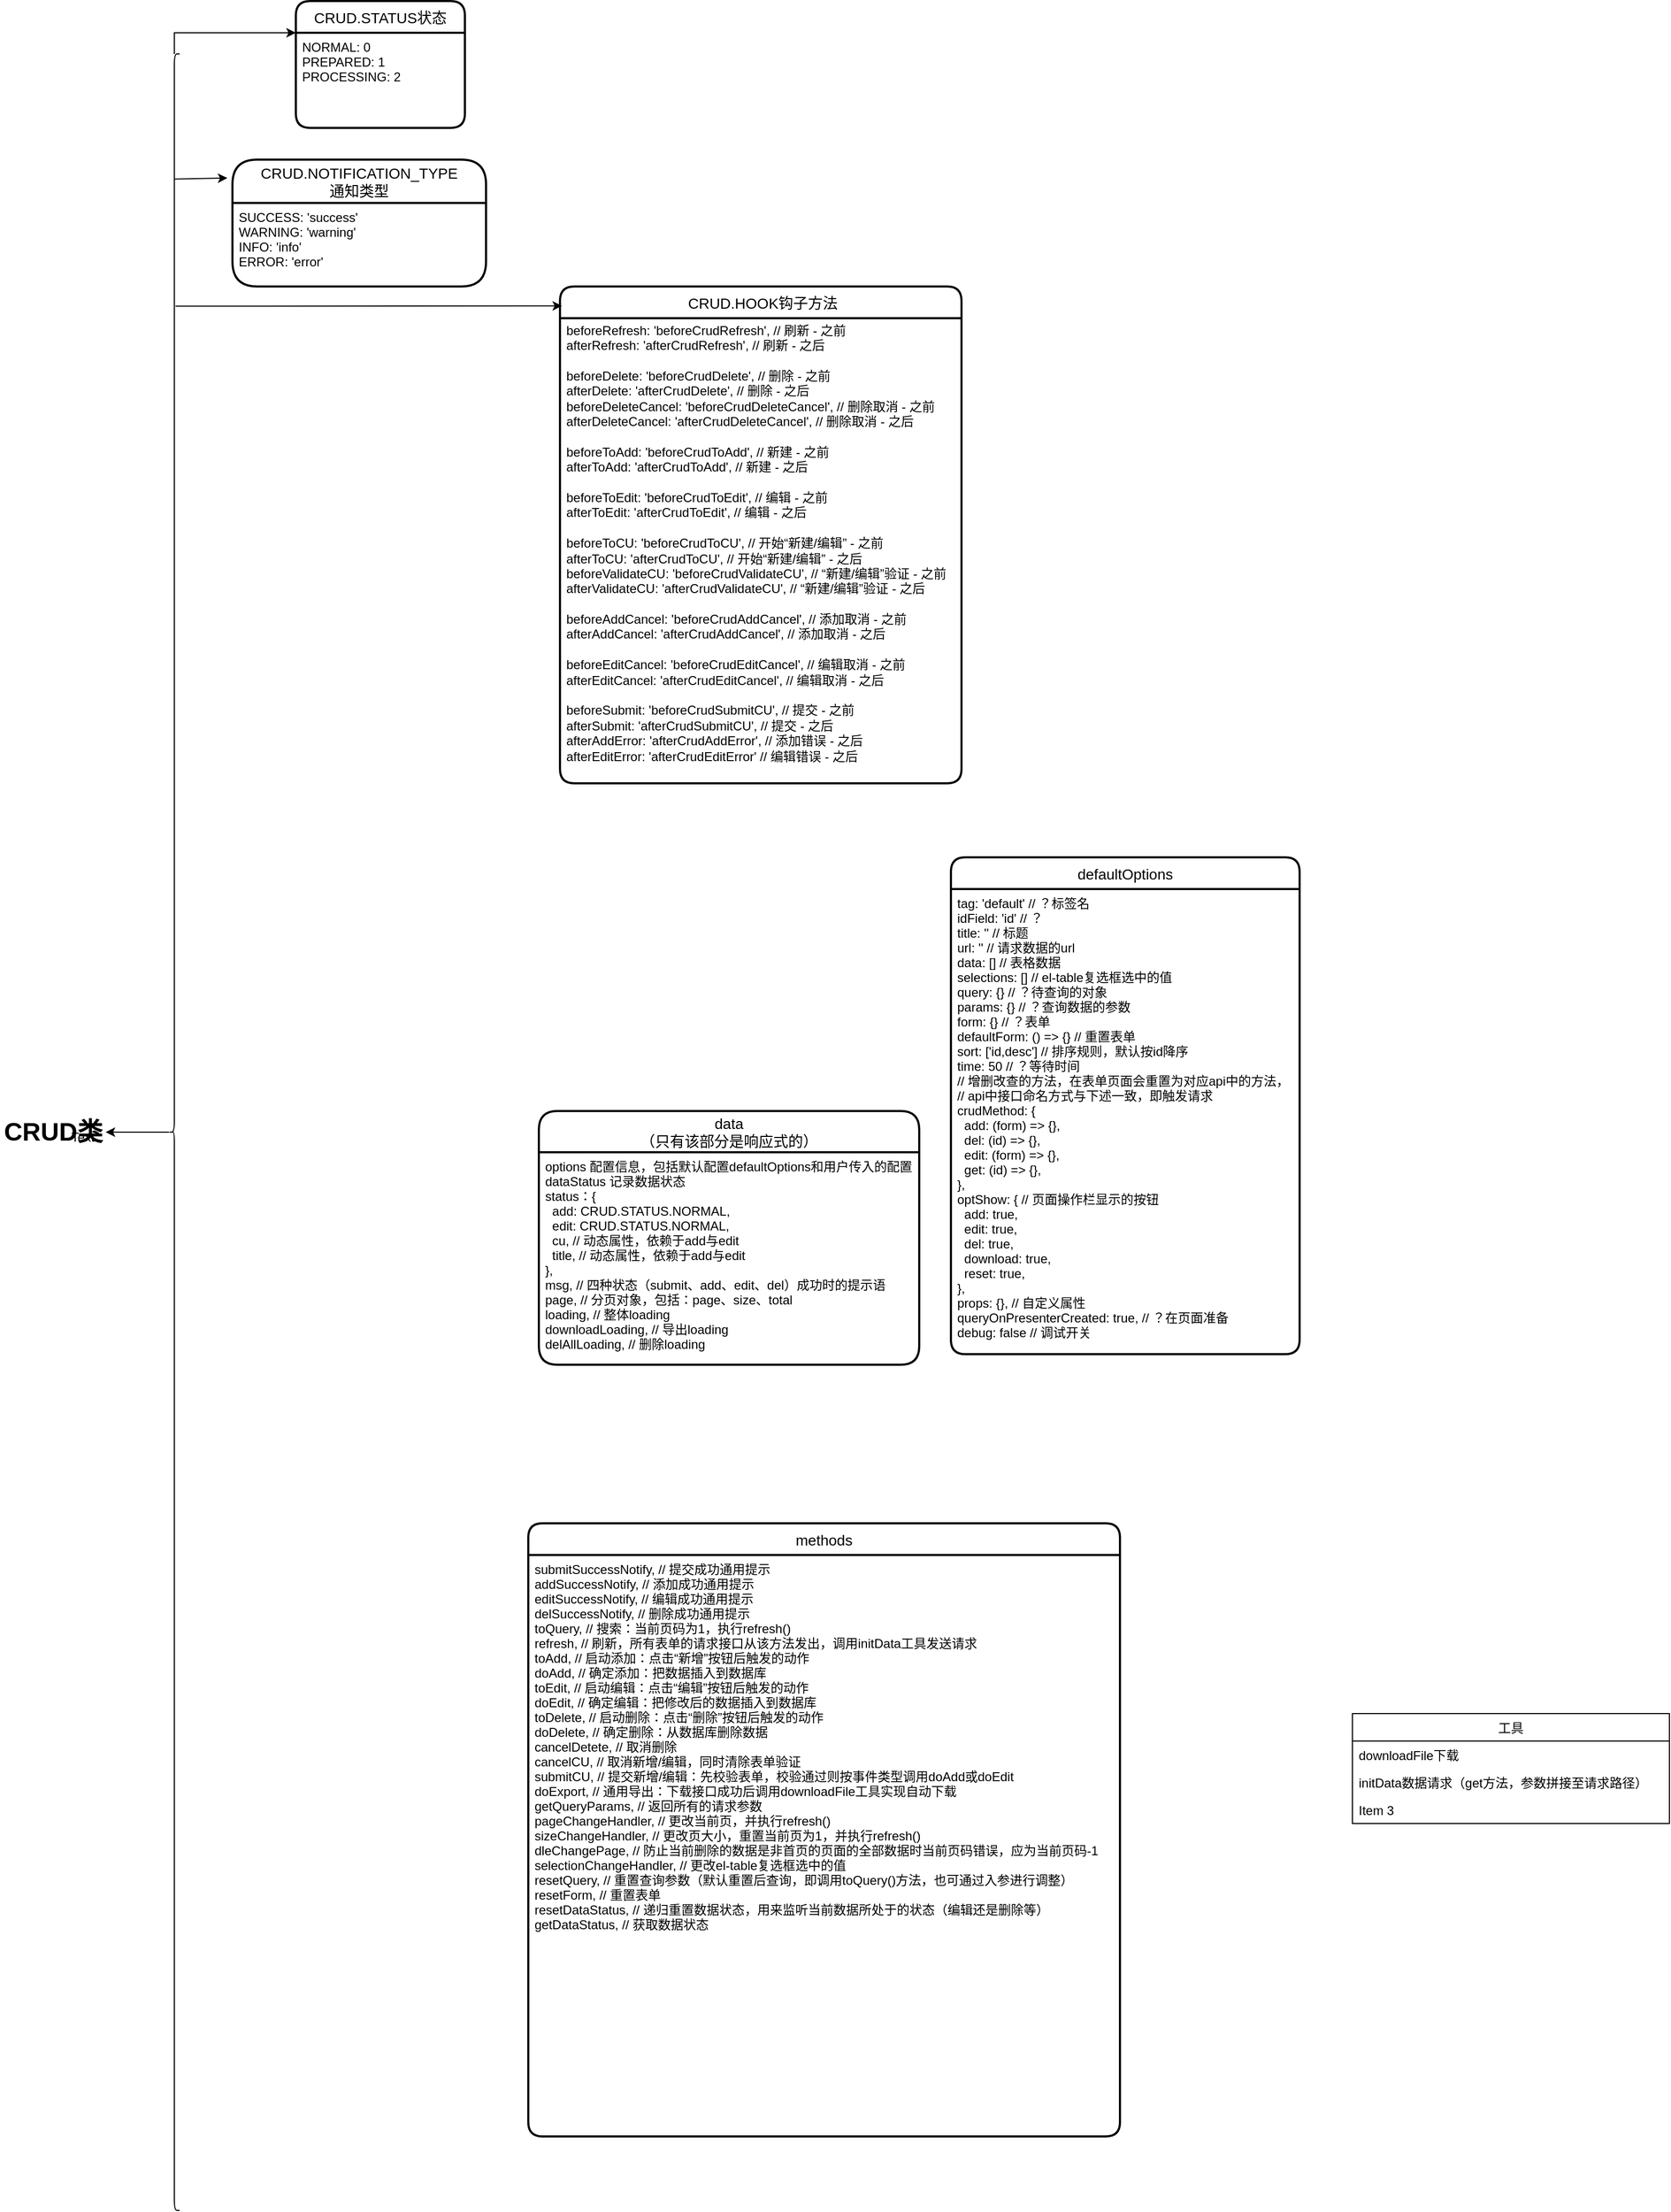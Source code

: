 <mxfile version="13.0.3" type="device"><diagram id="wk-aDKadbJKl-pEpEBbz" name="第 1 页"><mxGraphModel dx="640" dy="402" grid="1" gridSize="10" guides="1" tooltips="1" connect="1" arrows="1" fold="1" page="1" pageScale="1" pageWidth="827" pageHeight="1169" math="0" shadow="0"><root><mxCell id="0"/><mxCell id="1" parent="0"/><mxCell id="yUMmH5sU05Rail_S7JYU-5" value="CRUD.HOOK钩子方法" style="swimlane;childLayout=stackLayout;horizontal=1;startSize=30;horizontalStack=0;rounded=1;fontSize=14;fontStyle=0;strokeWidth=2;resizeParent=0;resizeLast=1;shadow=0;dashed=0;align=center;labelBackgroundColor=none;spacingLeft=4;" parent="1" vertex="1"><mxGeometry x="600" y="280" width="380" height="470" as="geometry"/></mxCell><mxCell id="yUMmH5sU05Rail_S7JYU-7" value="&lt;div&gt;&lt;span&gt;beforeRefresh: 'beforeCrudRefresh', // 刷新 - 之前&lt;/span&gt;&lt;/div&gt;&lt;div&gt;afterRefresh: 'afterCrudRefresh', // 刷新 - 之后&lt;/div&gt;&lt;div&gt;&lt;br&gt;&lt;/div&gt;&lt;div&gt;beforeDelete: 'beforeCrudDelete', // 删除 - 之前&lt;/div&gt;&lt;div&gt;afterDelete: 'afterCrudDelete', // 删除 - 之后&lt;/div&gt;&lt;div&gt;&lt;span&gt;beforeDeleteCancel: 'beforeCrudDeleteCancel', // 删除取消 - 之前&lt;/span&gt;&lt;/div&gt;&lt;div&gt;&lt;span&gt;afterDeleteCancel: 'afterCrudDeleteCancel', // 删除取消 - 之后&lt;/span&gt;&lt;/div&gt;&lt;div&gt;&lt;span&gt;&lt;br&gt;&lt;/span&gt;&lt;/div&gt;&lt;div&gt;&lt;span&gt;beforeToAdd: 'beforeCrudToAdd', // 新建 - 之前&lt;/span&gt;&lt;/div&gt;&lt;div&gt;&lt;span&gt;afterToAdd: 'afterCrudToAdd', // 新建 - 之后&lt;/span&gt;&lt;/div&gt;&lt;div&gt;&lt;span&gt;&lt;br&gt;&lt;/span&gt;&lt;/div&gt;&lt;div&gt;&lt;span&gt;beforeToEdit: 'beforeCrudToEdit', // 编辑 - 之前&lt;/span&gt;&lt;/div&gt;&lt;div&gt;&lt;span&gt;afterToEdit: 'afterCrudToEdit', // 编辑 - 之后&lt;/span&gt;&lt;br&gt;&lt;/div&gt;&lt;div&gt;&lt;span&gt;&lt;br&gt;&lt;/span&gt;&lt;/div&gt;&lt;div&gt;&lt;span&gt;beforeToCU: 'beforeCrudToCU', // 开始“新建/编辑” - 之前&lt;/span&gt;&lt;/div&gt;&lt;div&gt;afterToCU: 'afterCrudToCU', // 开始“新建/编辑” - 之后&lt;/div&gt;&lt;div&gt;&lt;span&gt;beforeValidateCU: 'beforeCrudValidateCU', // “新建/编辑”验证 - 之前&lt;/span&gt;&lt;br&gt;&lt;/div&gt;&lt;div&gt;&lt;span&gt;afterValidateCU: 'afterCrudValidateCU', // “新建/编辑”验证 - 之后&lt;/span&gt;&lt;/div&gt;&lt;div&gt;&lt;br&gt;&lt;/div&gt;&lt;div&gt;&lt;span&gt;beforeAddCancel: 'beforeCrudAddCancel', // 添加取消 - 之前&lt;/span&gt;&lt;br&gt;&lt;/div&gt;&lt;div&gt;&lt;span&gt;afterAddCancel: 'afterCrudAddCancel', // 添加取消 - 之后&lt;/span&gt;&lt;/div&gt;&lt;div&gt;&lt;span&gt;&lt;br&gt;&lt;/span&gt;&lt;/div&gt;&lt;div&gt;&lt;span&gt;beforeEditCancel: 'beforeCrudEditCancel', // 编辑取消 - 之前&lt;/span&gt;&lt;/div&gt;&lt;div&gt;&lt;span&gt;afterEditCancel: 'afterCrudEditCancel', // 编辑取消 - 之后&lt;/span&gt;&lt;/div&gt;&lt;div&gt;&lt;span&gt;&lt;br&gt;&lt;/span&gt;&lt;/div&gt;&lt;div&gt;&lt;span&gt;beforeSubmit: 'beforeCrudSubmitCU', // 提交 - 之前&lt;/span&gt;&lt;/div&gt;&lt;div&gt;&lt;span&gt;afterSubmit: 'afterCrudSubmitCU', // 提交 - 之后&lt;/span&gt;&lt;/div&gt;&lt;div&gt;afterAddError: 'afterCrudAddError', // 添加错误 - 之后&lt;/div&gt;&lt;div&gt;afterEditError: 'afterCrudEditError' // 编辑错误 - 之后&lt;/div&gt;&lt;div&gt;&lt;br&gt;&lt;/div&gt;" style="text;html=1;align=left;verticalAlign=middle;resizable=0;points=[];autosize=1;fontColor=#000000;spacingLeft=4;" parent="yUMmH5sU05Rail_S7JYU-5" vertex="1"><mxGeometry y="30" width="380" height="440" as="geometry"/></mxCell><mxCell id="yUMmH5sU05Rail_S7JYU-3" value="CRUD.NOTIFICATION_TYPE&#10;通知类型" style="swimlane;childLayout=stackLayout;horizontal=1;startSize=41;horizontalStack=0;rounded=1;fontSize=14;fontStyle=0;strokeWidth=2;resizeParent=0;resizeLast=1;shadow=0;dashed=0;align=center;arcSize=19;" parent="1" vertex="1"><mxGeometry x="290" y="160" width="240" height="120" as="geometry"/></mxCell><mxCell id="yUMmH5sU05Rail_S7JYU-4" value="SUCCESS: 'success'&#10;WARNING: 'warning'&#10;INFO: 'info'&#10;ERROR: 'error'" style="align=left;strokeColor=none;fillColor=none;spacingLeft=4;fontSize=12;verticalAlign=top;resizable=0;rotatable=0;part=1;" parent="yUMmH5sU05Rail_S7JYU-3" vertex="1"><mxGeometry y="41" width="240" height="79" as="geometry"/></mxCell><mxCell id="yUMmH5sU05Rail_S7JYU-1" value="CRUD.STATUS状态" style="swimlane;childLayout=stackLayout;horizontal=1;startSize=30;horizontalStack=0;rounded=1;fontSize=14;fontStyle=0;strokeWidth=2;resizeParent=0;resizeLast=1;shadow=0;dashed=0;align=center;" parent="1" vertex="1"><mxGeometry x="350" y="10" width="160" height="120" as="geometry"/></mxCell><mxCell id="yUMmH5sU05Rail_S7JYU-2" value="NORMAL: 0&#10;PREPARED: 1&#10;PROCESSING: 2" style="align=left;strokeColor=none;fillColor=none;spacingLeft=4;fontSize=12;verticalAlign=top;resizable=0;rotatable=0;part=1;" parent="yUMmH5sU05Rail_S7JYU-1" vertex="1"><mxGeometry y="30" width="160" height="90" as="geometry"/></mxCell><mxCell id="yUMmH5sU05Rail_S7JYU-11" value="CRUD类" style="text;strokeColor=none;fillColor=none;html=1;fontSize=24;fontStyle=1;verticalAlign=middle;align=center;labelBackgroundColor=none;" parent="1" vertex="1"><mxGeometry x="70" y="1060" width="100" height="40" as="geometry"/></mxCell><mxCell id="yUMmH5sU05Rail_S7JYU-16" value="Text" style="text;html=1;align=center;verticalAlign=middle;resizable=0;points=[];autosize=1;fontColor=#000000;" parent="yUMmH5sU05Rail_S7JYU-11" vertex="1"><mxGeometry x="58" y="15" width="40" height="20" as="geometry"/></mxCell><mxCell id="yUMmH5sU05Rail_S7JYU-15" style="edgeStyle=orthogonalEdgeStyle;rounded=0;orthogonalLoop=1;jettySize=auto;html=1;entryX=1;entryY=0.5;entryDx=0;entryDy=0;fontColor=#000000;" parent="1" source="yUMmH5sU05Rail_S7JYU-12" target="yUMmH5sU05Rail_S7JYU-11" edge="1"><mxGeometry relative="1" as="geometry"/></mxCell><mxCell id="yUMmH5sU05Rail_S7JYU-18" style="edgeStyle=orthogonalEdgeStyle;rounded=0;orthogonalLoop=1;jettySize=auto;html=1;exitX=0.5;exitY=0;exitDx=0;exitDy=0;entryX=0;entryY=0.25;entryDx=0;entryDy=0;fontColor=#000000;" parent="1" source="yUMmH5sU05Rail_S7JYU-12" target="yUMmH5sU05Rail_S7JYU-1" edge="1"><mxGeometry relative="1" as="geometry"/></mxCell><mxCell id="yUMmH5sU05Rail_S7JYU-19" style="edgeStyle=none;rounded=0;orthogonalLoop=1;jettySize=auto;html=1;entryX=-0.02;entryY=0.145;entryDx=0;entryDy=0;fontColor=#000000;exitX=0.529;exitY=0.058;exitDx=0;exitDy=0;exitPerimeter=0;entryPerimeter=0;" parent="1" source="yUMmH5sU05Rail_S7JYU-12" target="yUMmH5sU05Rail_S7JYU-3" edge="1"><mxGeometry relative="1" as="geometry"><mxPoint x="238" y="200" as="sourcePoint"/></mxGeometry></mxCell><mxCell id="yUMmH5sU05Rail_S7JYU-20" style="edgeStyle=none;rounded=0;orthogonalLoop=1;jettySize=auto;html=1;exitX=0.608;exitY=0.117;exitDx=0;exitDy=0;exitPerimeter=0;entryX=0.005;entryY=0.039;entryDx=0;entryDy=0;entryPerimeter=0;fontColor=#000000;" parent="1" source="yUMmH5sU05Rail_S7JYU-12" target="yUMmH5sU05Rail_S7JYU-5" edge="1"><mxGeometry relative="1" as="geometry"/></mxCell><mxCell id="yUMmH5sU05Rail_S7JYU-12" value="" style="shape=curlyBracket;whiteSpace=wrap;html=1;rounded=1;labelBackgroundColor=none;fontColor=#000000;" parent="1" vertex="1"><mxGeometry x="230" y="60" width="10" height="2040" as="geometry"/></mxCell><mxCell id="Mdt2l3EQptPpq9BB6QI2-3" value="defaultOptions" style="swimlane;childLayout=stackLayout;horizontal=1;startSize=30;horizontalStack=0;rounded=1;fontSize=14;fontStyle=0;strokeWidth=2;resizeParent=0;resizeLast=1;shadow=0;dashed=0;align=center;" parent="1" vertex="1"><mxGeometry x="970" y="820" width="330" height="470" as="geometry"/></mxCell><mxCell id="Mdt2l3EQptPpq9BB6QI2-4" value="tag: 'default' // ？标签名&#10;idField: 'id' // ？&#10;title: '' // 标题&#10;url: '' // 请求数据的url&#10;data: [] // 表格数据&#10;selections: [] // el-table复选框选中的值&#10;query: {} // ？待查询的对象&#10;params: {} // ？查询数据的参数&#10;form: {} // ？表单&#10;defaultForm: () =&gt; {} // 重置表单&#10;sort: ['id,desc'] // 排序规则，默认按id降序&#10;time: 50 // ？等待时间&#10;// 增删改查的方法，在表单页面会重置为对应api中的方法，&#10;// api中接口命名方式与下述一致，即触发请求&#10;crudMethod: {&#10;  add: (form) =&gt; {},&#10;  del: (id) =&gt; {},&#10;  edit: (form) =&gt; {},&#10;  get: (id) =&gt; {},&#10;},&#10;optShow: { // 页面操作栏显示的按钮&#10;  add: true,&#10;  edit: true,&#10;  del: true,&#10;  download: true,&#10;  reset: true,&#10;},&#10;props: {}, // 自定义属性&#10;queryOnPresenterCreated: true, // ？在页面准备&#10;debug: false // 调试开关 " style="align=left;strokeColor=none;fillColor=none;spacingLeft=4;fontSize=12;verticalAlign=top;resizable=0;rotatable=0;part=1;" parent="Mdt2l3EQptPpq9BB6QI2-3" vertex="1"><mxGeometry y="30" width="330" height="440" as="geometry"/></mxCell><mxCell id="Mdt2l3EQptPpq9BB6QI2-1" value="methods" style="swimlane;childLayout=stackLayout;horizontal=1;startSize=30;horizontalStack=0;rounded=1;fontSize=14;fontStyle=0;strokeWidth=2;resizeParent=0;resizeLast=1;shadow=0;dashed=0;align=center;" parent="1" vertex="1"><mxGeometry x="570" y="1450" width="560" height="580" as="geometry"/></mxCell><mxCell id="Mdt2l3EQptPpq9BB6QI2-2" value="submitSuccessNotify, // 提交成功通用提示&#10;addSuccessNotify, // 添加成功通用提示&#10;editSuccessNotify, // 编辑成功通用提示&#10;delSuccessNotify, // 删除成功通用提示&#10;toQuery, // 搜索：当前页码为1，执行refresh()&#10;refresh, // 刷新，所有表单的请求接口从该方法发出，调用initData工具发送请求&#10;toAdd, // 启动添加：点击“新增”按钮后触发的动作&#10;doAdd, // 确定添加：把数据插入到数据库&#10;toEdit, // 启动编辑：点击“编辑”按钮后触发的动作&#10;doEdit, // 确定编辑：把修改后的数据插入到数据库&#10;toDelete, // 启动删除：点击“删除”按钮后触发的动作&#10;doDelete, // 确定删除：从数据库删除数据&#10;cancelDetete, // 取消删除&#10;cancelCU, // 取消新增/编辑，同时清除表单验证&#10;submitCU, // 提交新增/编辑：先校验表单，校验通过则按事件类型调用doAdd或doEdit&#10;doExport, // 通用导出：下载接口成功后调用downloadFile工具实现自动下载&#10;getQueryParams, // 返回所有的请求参数&#10;pageChangeHandler, // 更改当前页，并执行refresh()&#10;sizeChangeHandler, // 更改页大小，重置当前页为1，并执行refresh()&#10;dleChangePage, // 防止当前删除的数据是非首页的页面的全部数据时当前页码错误，应为当前页码-1&#10;selectionChangeHandler, // 更改el-table复选框选中的值&#10;resetQuery, // 重置查询参数（默认重置后查询，即调用toQuery()方法，也可通过入参进行调整）&#10;resetForm, // 重置表单&#10;resetDataStatus, // 递归重置数据状态，用来监听当前数据所处于的状态（编辑还是删除等）&#10;getDataStatus, // 获取数据状态" style="align=left;strokeColor=none;fillColor=none;spacingLeft=4;fontSize=12;verticalAlign=top;resizable=0;rotatable=0;part=1;fontColor=#000000;" parent="Mdt2l3EQptPpq9BB6QI2-1" vertex="1"><mxGeometry y="30" width="560" height="550" as="geometry"/></mxCell><mxCell id="yUMmH5sU05Rail_S7JYU-22" value="data&#10;（只有该部分是响应式的）" style="swimlane;childLayout=stackLayout;horizontal=1;startSize=39;horizontalStack=0;rounded=1;fontSize=14;fontStyle=0;strokeWidth=2;resizeParent=0;resizeLast=1;shadow=0;dashed=0;align=center;labelBackgroundColor=none;" parent="1" vertex="1"><mxGeometry x="580" y="1060" width="360" height="240" as="geometry"/></mxCell><mxCell id="yUMmH5sU05Rail_S7JYU-23" value="options 配置信息，包括默认配置defaultOptions和用户传入的配置&#10;dataStatus 记录数据状态&#10;status：{&#10;  add: CRUD.STATUS.NORMAL,&#10;  edit: CRUD.STATUS.NORMAL,&#10;  cu, // 动态属性，依赖于add与edit&#10;  title, // 动态属性，依赖于add与edit&#10;},&#10;msg, // 四种状态（submit、add、edit、del）成功时的提示语&#10;page, // 分页对象，包括：page、size、total&#10;loading, // 整体loading&#10;downloadLoading, // 导出loading&#10;delAllLoading, // 删除loading&#10;" style="align=left;strokeColor=none;fillColor=none;spacingLeft=4;fontSize=12;verticalAlign=top;resizable=0;rotatable=0;part=1;" parent="yUMmH5sU05Rail_S7JYU-22" vertex="1"><mxGeometry y="39" width="360" height="201" as="geometry"/></mxCell><mxCell id="kKIQpuqntokGkacvyD1Y-1" value="工具" style="swimlane;fontStyle=0;childLayout=stackLayout;horizontal=1;startSize=26;fillColor=none;horizontalStack=0;resizeParent=1;resizeParentMax=0;resizeLast=0;collapsible=1;marginBottom=0;" vertex="1" parent="1"><mxGeometry x="1350" y="1630" width="300" height="104" as="geometry"><mxRectangle x="1350" y="1630" width="60" height="26" as="alternateBounds"/></mxGeometry></mxCell><mxCell id="kKIQpuqntokGkacvyD1Y-2" value="downloadFile下载" style="text;strokeColor=none;fillColor=none;align=left;verticalAlign=top;spacingLeft=4;spacingRight=4;overflow=hidden;rotatable=0;points=[[0,0.5],[1,0.5]];portConstraint=eastwest;" vertex="1" parent="kKIQpuqntokGkacvyD1Y-1"><mxGeometry y="26" width="300" height="26" as="geometry"/></mxCell><mxCell id="kKIQpuqntokGkacvyD1Y-3" value="initData数据请求（get方法，参数拼接至请求路径）" style="text;strokeColor=none;fillColor=none;align=left;verticalAlign=top;spacingLeft=4;spacingRight=4;overflow=hidden;rotatable=0;points=[[0,0.5],[1,0.5]];portConstraint=eastwest;" vertex="1" parent="kKIQpuqntokGkacvyD1Y-1"><mxGeometry y="52" width="300" height="26" as="geometry"/></mxCell><mxCell id="kKIQpuqntokGkacvyD1Y-4" value="Item 3" style="text;strokeColor=none;fillColor=none;align=left;verticalAlign=top;spacingLeft=4;spacingRight=4;overflow=hidden;rotatable=0;points=[[0,0.5],[1,0.5]];portConstraint=eastwest;" vertex="1" parent="kKIQpuqntokGkacvyD1Y-1"><mxGeometry y="78" width="300" height="26" as="geometry"/></mxCell></root></mxGraphModel></diagram></mxfile>